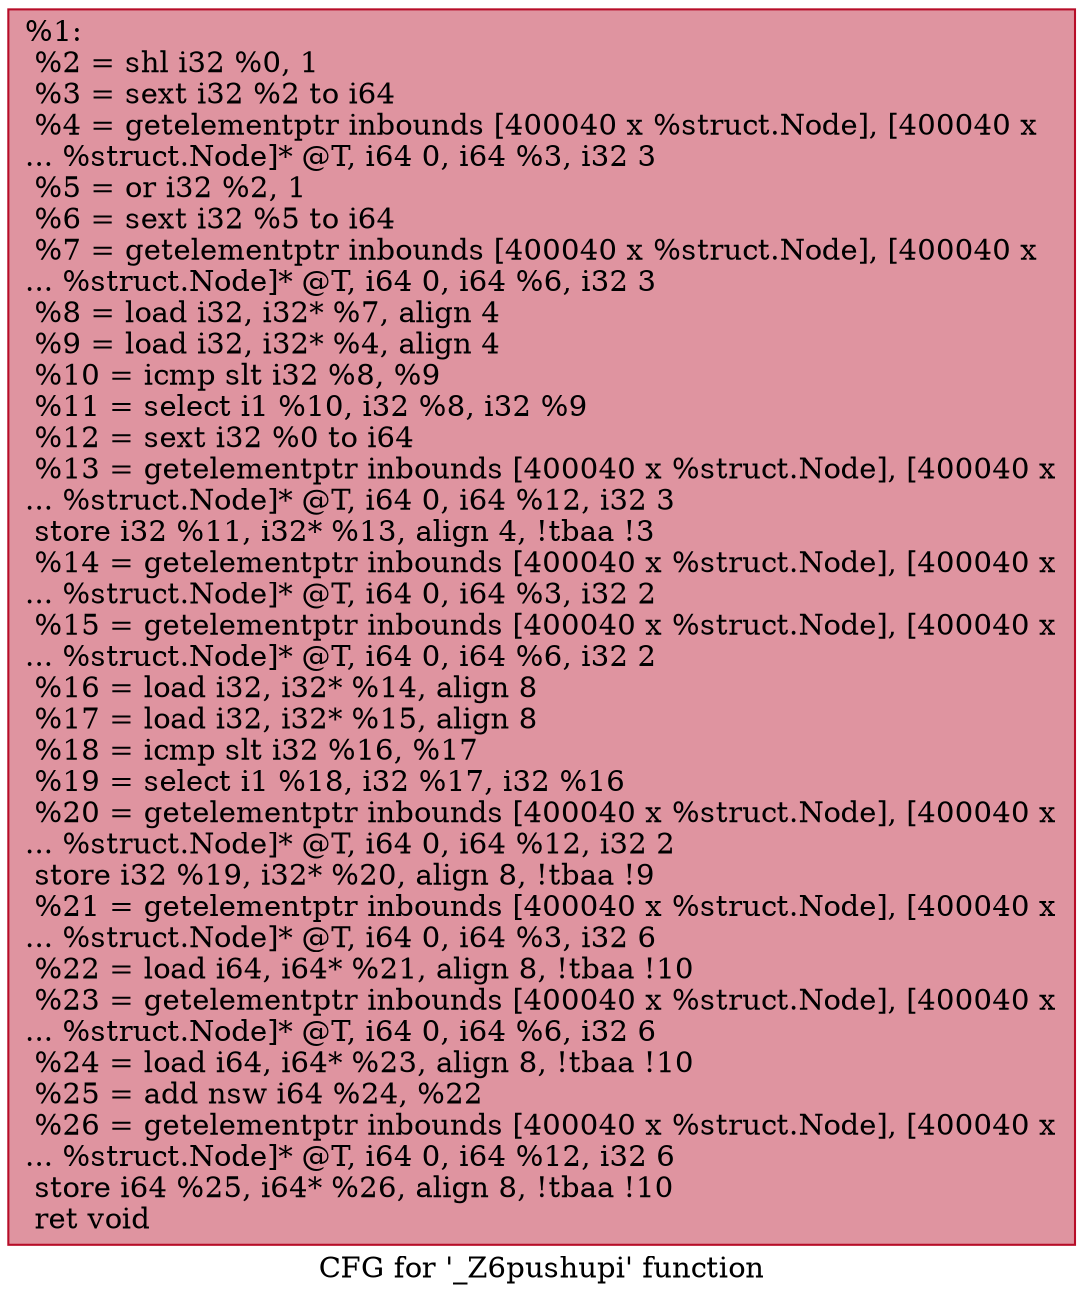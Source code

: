 digraph "CFG for '_Z6pushupi' function" {
	label="CFG for '_Z6pushupi' function";

	Node0x560008b7f960 [shape=record,color="#b70d28ff", style=filled, fillcolor="#b70d2870",label="{%1:\l  %2 = shl i32 %0, 1\l  %3 = sext i32 %2 to i64\l  %4 = getelementptr inbounds [400040 x %struct.Node], [400040 x\l... %struct.Node]* @T, i64 0, i64 %3, i32 3\l  %5 = or i32 %2, 1\l  %6 = sext i32 %5 to i64\l  %7 = getelementptr inbounds [400040 x %struct.Node], [400040 x\l... %struct.Node]* @T, i64 0, i64 %6, i32 3\l  %8 = load i32, i32* %7, align 4\l  %9 = load i32, i32* %4, align 4\l  %10 = icmp slt i32 %8, %9\l  %11 = select i1 %10, i32 %8, i32 %9\l  %12 = sext i32 %0 to i64\l  %13 = getelementptr inbounds [400040 x %struct.Node], [400040 x\l... %struct.Node]* @T, i64 0, i64 %12, i32 3\l  store i32 %11, i32* %13, align 4, !tbaa !3\l  %14 = getelementptr inbounds [400040 x %struct.Node], [400040 x\l... %struct.Node]* @T, i64 0, i64 %3, i32 2\l  %15 = getelementptr inbounds [400040 x %struct.Node], [400040 x\l... %struct.Node]* @T, i64 0, i64 %6, i32 2\l  %16 = load i32, i32* %14, align 8\l  %17 = load i32, i32* %15, align 8\l  %18 = icmp slt i32 %16, %17\l  %19 = select i1 %18, i32 %17, i32 %16\l  %20 = getelementptr inbounds [400040 x %struct.Node], [400040 x\l... %struct.Node]* @T, i64 0, i64 %12, i32 2\l  store i32 %19, i32* %20, align 8, !tbaa !9\l  %21 = getelementptr inbounds [400040 x %struct.Node], [400040 x\l... %struct.Node]* @T, i64 0, i64 %3, i32 6\l  %22 = load i64, i64* %21, align 8, !tbaa !10\l  %23 = getelementptr inbounds [400040 x %struct.Node], [400040 x\l... %struct.Node]* @T, i64 0, i64 %6, i32 6\l  %24 = load i64, i64* %23, align 8, !tbaa !10\l  %25 = add nsw i64 %24, %22\l  %26 = getelementptr inbounds [400040 x %struct.Node], [400040 x\l... %struct.Node]* @T, i64 0, i64 %12, i32 6\l  store i64 %25, i64* %26, align 8, !tbaa !10\l  ret void\l}"];
}
